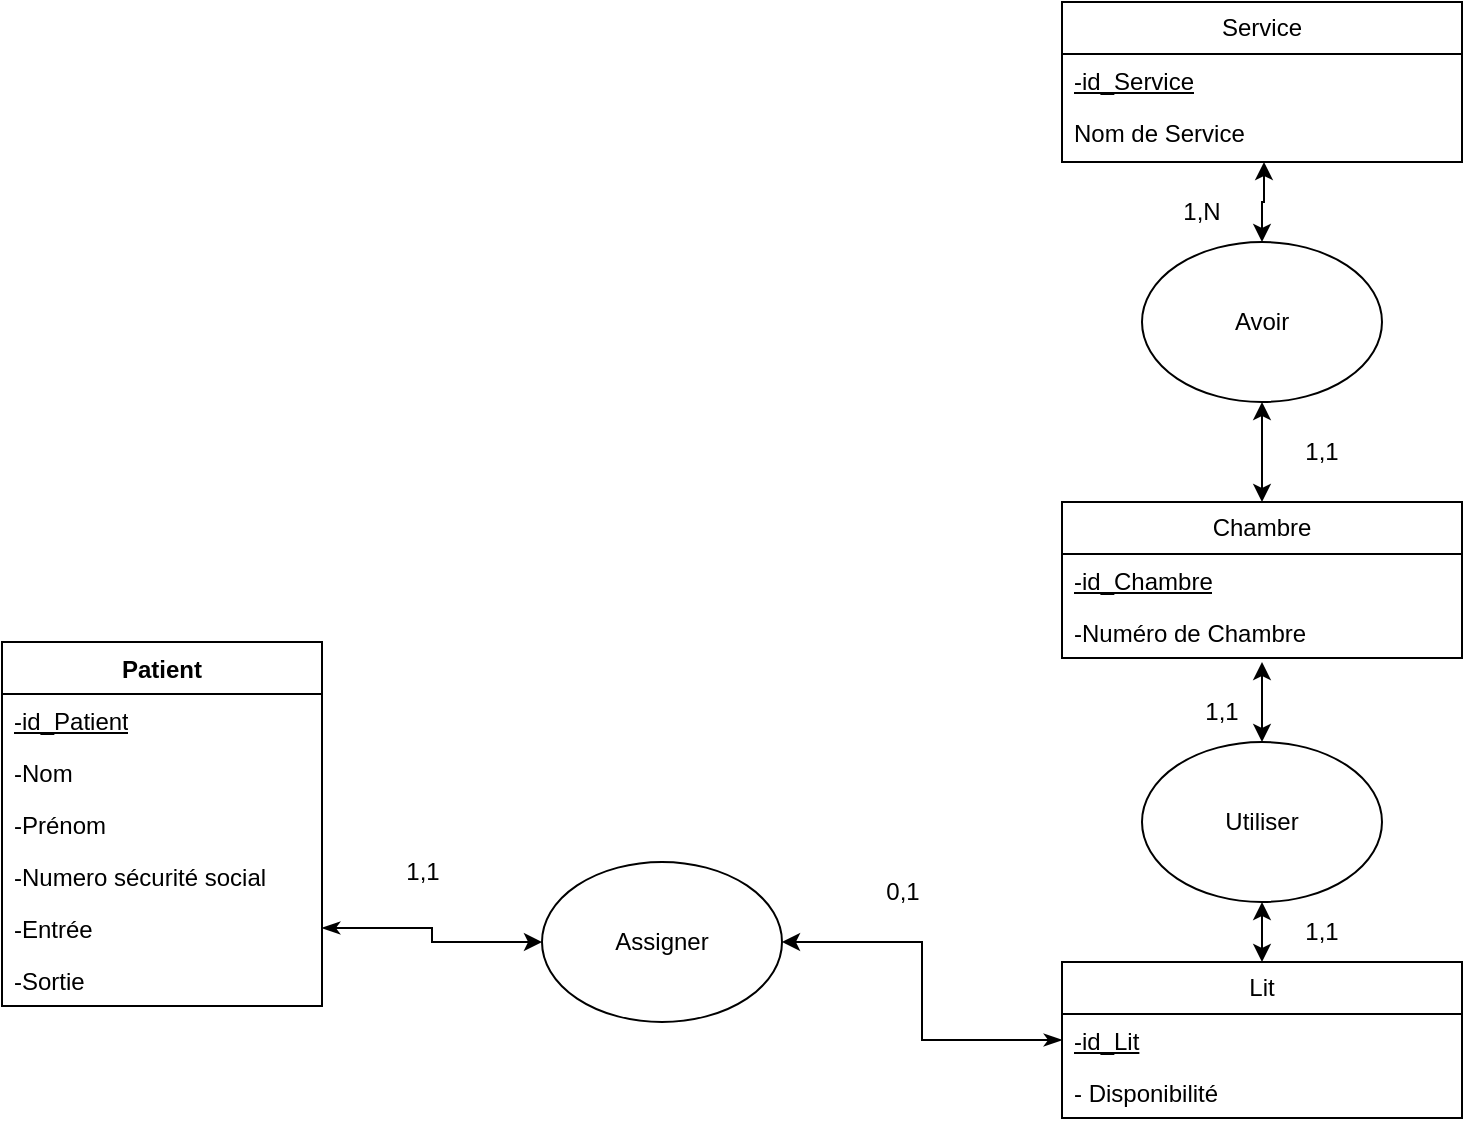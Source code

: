 <mxfile version="24.0.7" type="google">
  <diagram name="Page-1" id="MXZnGM6QphnBWccChK-h">
    <mxGraphModel grid="1" page="1" gridSize="10" guides="1" tooltips="1" connect="1" arrows="1" fold="1" pageScale="1" pageWidth="827" pageHeight="1169" math="0" shadow="0">
      <root>
        <mxCell id="0" />
        <mxCell id="1" parent="0" />
        <mxCell id="obJcUlYLxXVTaax9fyCd-2" value="Service" style="swimlane;fontStyle=0;childLayout=stackLayout;horizontal=1;startSize=26;fillColor=none;horizontalStack=0;resizeParent=1;resizeParentMax=0;resizeLast=0;collapsible=1;marginBottom=0;whiteSpace=wrap;html=1;" vertex="1" parent="1">
          <mxGeometry x="480" y="-80" width="200" height="80" as="geometry" />
        </mxCell>
        <mxCell id="obJcUlYLxXVTaax9fyCd-3" value="&lt;u&gt;-id_Service&lt;/u&gt;&lt;div&gt;&lt;br&gt;&lt;/div&gt;" style="text;strokeColor=none;fillColor=none;align=left;verticalAlign=top;spacingLeft=4;spacingRight=4;overflow=hidden;rotatable=0;points=[[0,0.5],[1,0.5]];portConstraint=eastwest;whiteSpace=wrap;html=1;" vertex="1" parent="obJcUlYLxXVTaax9fyCd-2">
          <mxGeometry y="26" width="200" height="26" as="geometry" />
        </mxCell>
        <mxCell id="obJcUlYLxXVTaax9fyCd-4" value="Nom de Service" style="text;strokeColor=none;fillColor=none;align=left;verticalAlign=top;spacingLeft=4;spacingRight=4;overflow=hidden;rotatable=0;points=[[0,0.5],[1,0.5]];portConstraint=eastwest;whiteSpace=wrap;html=1;" vertex="1" parent="obJcUlYLxXVTaax9fyCd-2">
          <mxGeometry y="52" width="200" height="28" as="geometry" />
        </mxCell>
        <mxCell id="obJcUlYLxXVTaax9fyCd-6" value="Chambre" style="swimlane;fontStyle=0;childLayout=stackLayout;horizontal=1;startSize=26;fillColor=none;horizontalStack=0;resizeParent=1;resizeParentMax=0;resizeLast=0;collapsible=1;marginBottom=0;whiteSpace=wrap;html=1;" vertex="1" parent="1">
          <mxGeometry x="480" y="170" width="200" height="78" as="geometry" />
        </mxCell>
        <mxCell id="obJcUlYLxXVTaax9fyCd-7" value="&lt;u&gt;-id_Chambre&lt;/u&gt;" style="text;strokeColor=none;fillColor=none;align=left;verticalAlign=top;spacingLeft=4;spacingRight=4;overflow=hidden;rotatable=0;points=[[0,0.5],[1,0.5]];portConstraint=eastwest;whiteSpace=wrap;html=1;" vertex="1" parent="obJcUlYLxXVTaax9fyCd-6">
          <mxGeometry y="26" width="200" height="26" as="geometry" />
        </mxCell>
        <mxCell id="obJcUlYLxXVTaax9fyCd-8" value="-Numéro de Chambre" style="text;strokeColor=none;fillColor=none;align=left;verticalAlign=top;spacingLeft=4;spacingRight=4;overflow=hidden;rotatable=0;points=[[0,0.5],[1,0.5]];portConstraint=eastwest;whiteSpace=wrap;html=1;" vertex="1" parent="obJcUlYLxXVTaax9fyCd-6">
          <mxGeometry y="52" width="200" height="26" as="geometry" />
        </mxCell>
        <mxCell id="obJcUlYLxXVTaax9fyCd-9" value="Lit" style="swimlane;fontStyle=0;childLayout=stackLayout;horizontal=1;startSize=26;fillColor=none;horizontalStack=0;resizeParent=1;resizeParentMax=0;resizeLast=0;collapsible=1;marginBottom=0;whiteSpace=wrap;html=1;" vertex="1" parent="1">
          <mxGeometry x="480" y="400" width="200" height="78" as="geometry" />
        </mxCell>
        <mxCell id="obJcUlYLxXVTaax9fyCd-10" value="&lt;u&gt;-id_Lit&lt;/u&gt;" style="text;strokeColor=none;fillColor=none;align=left;verticalAlign=top;spacingLeft=4;spacingRight=4;overflow=hidden;rotatable=0;points=[[0,0.5],[1,0.5]];portConstraint=eastwest;whiteSpace=wrap;html=1;" vertex="1" parent="obJcUlYLxXVTaax9fyCd-9">
          <mxGeometry y="26" width="200" height="26" as="geometry" />
        </mxCell>
        <mxCell id="obJcUlYLxXVTaax9fyCd-11" value="- Disponibilité&amp;nbsp;" style="text;strokeColor=none;fillColor=none;align=left;verticalAlign=top;spacingLeft=4;spacingRight=4;overflow=hidden;rotatable=0;points=[[0,0.5],[1,0.5]];portConstraint=eastwest;whiteSpace=wrap;html=1;" vertex="1" parent="obJcUlYLxXVTaax9fyCd-9">
          <mxGeometry y="52" width="200" height="26" as="geometry" />
        </mxCell>
        <mxCell id="obJcUlYLxXVTaax9fyCd-13" value="1,N" style="text;html=1;align=center;verticalAlign=middle;whiteSpace=wrap;rounded=0;" vertex="1" parent="1">
          <mxGeometry x="520" y="10" width="60" height="30" as="geometry" />
        </mxCell>
        <mxCell id="obJcUlYLxXVTaax9fyCd-14" value="1,1" style="text;html=1;align=center;verticalAlign=middle;whiteSpace=wrap;rounded=0;" vertex="1" parent="1">
          <mxGeometry x="580" y="130" width="60" height="30" as="geometry" />
        </mxCell>
        <mxCell id="obJcUlYLxXVTaax9fyCd-15" value="1,1" style="text;html=1;align=center;verticalAlign=middle;whiteSpace=wrap;rounded=0;" vertex="1" parent="1">
          <mxGeometry x="580" y="370" width="60" height="30" as="geometry" />
        </mxCell>
        <mxCell id="obJcUlYLxXVTaax9fyCd-16" value="1,1" style="text;html=1;align=center;verticalAlign=middle;whiteSpace=wrap;rounded=0;" vertex="1" parent="1">
          <mxGeometry x="530" y="260" width="60" height="30" as="geometry" />
        </mxCell>
        <mxCell id="obJcUlYLxXVTaax9fyCd-17" value="Patient&lt;div&gt;&lt;br&gt;&lt;/div&gt;" style="swimlane;fontStyle=1;align=center;verticalAlign=top;childLayout=stackLayout;horizontal=1;startSize=26;horizontalStack=0;resizeParent=1;resizeParentMax=0;resizeLast=0;collapsible=1;marginBottom=0;whiteSpace=wrap;html=1;" vertex="1" parent="1">
          <mxGeometry x="-50" y="240" width="160" height="182" as="geometry" />
        </mxCell>
        <mxCell id="obJcUlYLxXVTaax9fyCd-18" value="&lt;u&gt;-id_Patient&lt;/u&gt;&lt;div&gt;&lt;br&gt;&lt;/div&gt;" style="text;strokeColor=none;fillColor=none;align=left;verticalAlign=top;spacingLeft=4;spacingRight=4;overflow=hidden;rotatable=0;points=[[0,0.5],[1,0.5]];portConstraint=eastwest;whiteSpace=wrap;html=1;" vertex="1" parent="obJcUlYLxXVTaax9fyCd-17">
          <mxGeometry y="26" width="160" height="26" as="geometry" />
        </mxCell>
        <mxCell id="obJcUlYLxXVTaax9fyCd-19" value="-Nom&lt;div&gt;&lt;br&gt;&lt;/div&gt;" style="text;strokeColor=none;fillColor=none;align=left;verticalAlign=top;spacingLeft=4;spacingRight=4;overflow=hidden;rotatable=0;points=[[0,0.5],[1,0.5]];portConstraint=eastwest;whiteSpace=wrap;html=1;" vertex="1" parent="obJcUlYLxXVTaax9fyCd-17">
          <mxGeometry y="52" width="160" height="26" as="geometry" />
        </mxCell>
        <mxCell id="obJcUlYLxXVTaax9fyCd-20" value="&lt;div&gt;&lt;div&gt;-Prénom&lt;/div&gt;&lt;/div&gt;&lt;div&gt;&lt;br&gt;&lt;/div&gt;" style="text;strokeColor=none;fillColor=none;align=left;verticalAlign=top;spacingLeft=4;spacingRight=4;overflow=hidden;rotatable=0;points=[[0,0.5],[1,0.5]];portConstraint=eastwest;whiteSpace=wrap;html=1;" vertex="1" parent="obJcUlYLxXVTaax9fyCd-17">
          <mxGeometry y="78" width="160" height="26" as="geometry" />
        </mxCell>
        <mxCell id="obJcUlYLxXVTaax9fyCd-21" value="-Numero sécurité social&lt;div&gt;&lt;br&gt;&lt;/div&gt;" style="text;strokeColor=none;fillColor=none;align=left;verticalAlign=top;spacingLeft=4;spacingRight=4;overflow=hidden;rotatable=0;points=[[0,0.5],[1,0.5]];portConstraint=eastwest;whiteSpace=wrap;html=1;" vertex="1" parent="obJcUlYLxXVTaax9fyCd-17">
          <mxGeometry y="104" width="160" height="26" as="geometry" />
        </mxCell>
        <mxCell id="obJcUlYLxXVTaax9fyCd-22" value="&lt;div&gt;&lt;div&gt;-Entrée&lt;/div&gt;&lt;/div&gt;" style="text;strokeColor=none;fillColor=none;align=left;verticalAlign=top;spacingLeft=4;spacingRight=4;overflow=hidden;rotatable=0;points=[[0,0.5],[1,0.5]];portConstraint=eastwest;whiteSpace=wrap;html=1;" vertex="1" parent="obJcUlYLxXVTaax9fyCd-17">
          <mxGeometry y="130" width="160" height="26" as="geometry" />
        </mxCell>
        <mxCell id="obJcUlYLxXVTaax9fyCd-23" value="&lt;div&gt;&lt;div&gt;-Sortie&lt;/div&gt;&lt;/div&gt;&lt;div&gt;&lt;br&gt;&lt;/div&gt;" style="text;strokeColor=none;fillColor=none;align=left;verticalAlign=top;spacingLeft=4;spacingRight=4;overflow=hidden;rotatable=0;points=[[0,0.5],[1,0.5]];portConstraint=eastwest;whiteSpace=wrap;html=1;" vertex="1" parent="obJcUlYLxXVTaax9fyCd-17">
          <mxGeometry y="156" width="160" height="26" as="geometry" />
        </mxCell>
        <mxCell id="obJcUlYLxXVTaax9fyCd-30" value="0,1" style="text;html=1;align=center;verticalAlign=middle;resizable=0;points=[];autosize=1;strokeColor=none;fillColor=none;" vertex="1" parent="1">
          <mxGeometry x="380" y="350" width="40" height="30" as="geometry" />
        </mxCell>
        <mxCell id="obJcUlYLxXVTaax9fyCd-31" value="1,1" style="text;html=1;align=center;verticalAlign=middle;resizable=0;points=[];autosize=1;strokeColor=none;fillColor=none;" vertex="1" parent="1">
          <mxGeometry x="140" y="340" width="40" height="30" as="geometry" />
        </mxCell>
        <mxCell id="obJcUlYLxXVTaax9fyCd-32" value="Assigner" style="ellipse;whiteSpace=wrap;html=1;" vertex="1" parent="1">
          <mxGeometry x="220" y="350" width="120" height="80" as="geometry" />
        </mxCell>
        <mxCell id="obJcUlYLxXVTaax9fyCd-33" style="edgeStyle=orthogonalEdgeStyle;rounded=0;orthogonalLoop=1;jettySize=auto;html=1;startArrow=classicThin;startFill=1;" edge="1" parent="1" source="obJcUlYLxXVTaax9fyCd-22" target="obJcUlYLxXVTaax9fyCd-32">
          <mxGeometry relative="1" as="geometry" />
        </mxCell>
        <mxCell id="obJcUlYLxXVTaax9fyCd-34" style="edgeStyle=orthogonalEdgeStyle;rounded=0;orthogonalLoop=1;jettySize=auto;html=1;exitX=0;exitY=0.5;exitDx=0;exitDy=0;entryX=1;entryY=0.5;entryDx=0;entryDy=0;startArrow=classicThin;startFill=1;" edge="1" parent="1" source="obJcUlYLxXVTaax9fyCd-10" target="obJcUlYLxXVTaax9fyCd-32">
          <mxGeometry relative="1" as="geometry" />
        </mxCell>
        <mxCell id="obJcUlYLxXVTaax9fyCd-37" style="edgeStyle=orthogonalEdgeStyle;rounded=0;orthogonalLoop=1;jettySize=auto;html=1;entryX=0.5;entryY=0;entryDx=0;entryDy=0;startArrow=classic;startFill=1;" edge="1" parent="1" source="obJcUlYLxXVTaax9fyCd-36" target="obJcUlYLxXVTaax9fyCd-9">
          <mxGeometry relative="1" as="geometry" />
        </mxCell>
        <mxCell id="obJcUlYLxXVTaax9fyCd-36" value="Utiliser" style="ellipse;whiteSpace=wrap;html=1;" vertex="1" parent="1">
          <mxGeometry x="520" y="290" width="120" height="80" as="geometry" />
        </mxCell>
        <mxCell id="obJcUlYLxXVTaax9fyCd-38" style="edgeStyle=orthogonalEdgeStyle;rounded=0;orthogonalLoop=1;jettySize=auto;html=1;entryX=0.5;entryY=1.077;entryDx=0;entryDy=0;entryPerimeter=0;startArrow=classic;startFill=1;" edge="1" parent="1" source="obJcUlYLxXVTaax9fyCd-36" target="obJcUlYLxXVTaax9fyCd-8">
          <mxGeometry relative="1" as="geometry">
            <Array as="points">
              <mxPoint x="580" y="260" />
              <mxPoint x="580" y="260" />
            </Array>
          </mxGeometry>
        </mxCell>
        <mxCell id="obJcUlYLxXVTaax9fyCd-41" style="edgeStyle=orthogonalEdgeStyle;rounded=0;orthogonalLoop=1;jettySize=auto;html=1;entryX=0.5;entryY=0;entryDx=0;entryDy=0;startArrow=classic;startFill=1;" edge="1" parent="1" source="obJcUlYLxXVTaax9fyCd-39" target="obJcUlYLxXVTaax9fyCd-6">
          <mxGeometry relative="1" as="geometry">
            <Array as="points">
              <mxPoint x="580" y="140" />
              <mxPoint x="580" y="140" />
            </Array>
          </mxGeometry>
        </mxCell>
        <mxCell id="obJcUlYLxXVTaax9fyCd-39" value="Avoir" style="ellipse;whiteSpace=wrap;html=1;" vertex="1" parent="1">
          <mxGeometry x="520" y="40" width="120" height="80" as="geometry" />
        </mxCell>
        <mxCell id="obJcUlYLxXVTaax9fyCd-42" style="edgeStyle=orthogonalEdgeStyle;rounded=0;orthogonalLoop=1;jettySize=auto;html=1;entryX=0.505;entryY=1;entryDx=0;entryDy=0;entryPerimeter=0;startArrow=classic;startFill=1;" edge="1" parent="1" source="obJcUlYLxXVTaax9fyCd-39" target="obJcUlYLxXVTaax9fyCd-4">
          <mxGeometry relative="1" as="geometry">
            <Array as="points">
              <mxPoint x="580" y="20" />
              <mxPoint x="581" y="20" />
            </Array>
          </mxGeometry>
        </mxCell>
      </root>
    </mxGraphModel>
  </diagram>
</mxfile>
